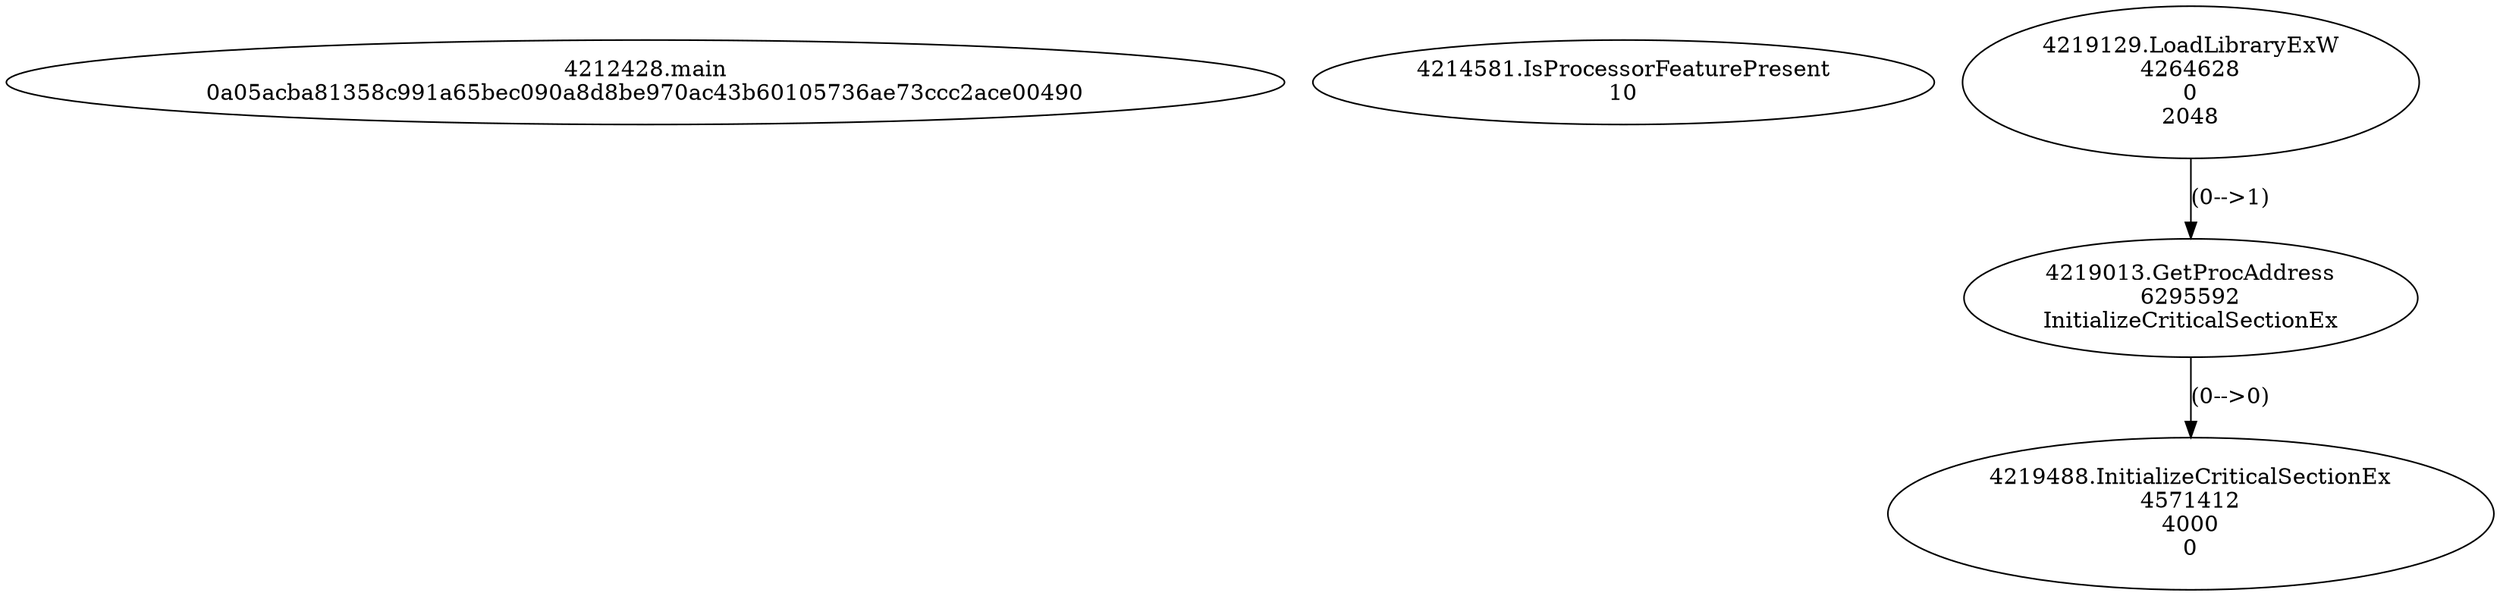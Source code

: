 // Global SCDG with merge call
digraph {
	0 [label="4212428.main
0a05acba81358c991a65bec090a8d8be970ac43b60105736ae73ccc2ace00490"]
	1 [label="4214581.IsProcessorFeaturePresent
10"]
	2 [label="4219129.LoadLibraryExW
4264628
0
2048"]
	3 [label="4219013.GetProcAddress
6295592
InitializeCriticalSectionEx"]
	2 -> 3 [label="(0-->1)"]
	4 [label="4219488.InitializeCriticalSectionEx
4571412
4000
0"]
	3 -> 4 [label="(0-->0)"]
}
